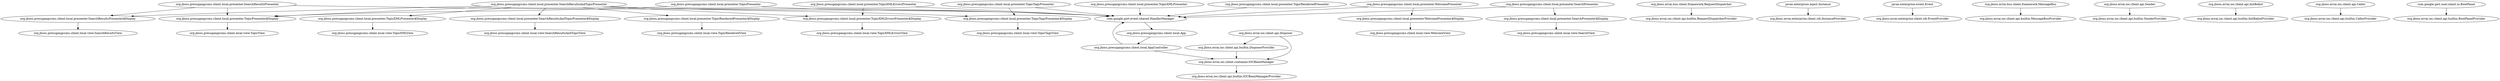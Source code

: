//
// Generated IOC bean dependency graph in GraphViz DOT format.
//

digraph g {
  "org.jboss.pressgangccms.client.local.view.TopicView"
  "org.jboss.pressgangccms.client.local.presenter.TopicPresenter$Display" -> "org.jboss.pressgangccms.client.local.view.TopicView"
  "org.jboss.pressgangccms.client.local.view.SearchResultsView"
  "org.jboss.pressgangccms.client.local.presenter.SearchResultsPresenter$Display" -> "org.jboss.pressgangccms.client.local.view.SearchResultsView"
  "org.jboss.errai.ioc.client.api.builtin.IOCBeanManagerProvider"
  "org.jboss.errai.ioc.client.container.IOCBeanManager" -> "org.jboss.errai.ioc.client.api.builtin.IOCBeanManagerProvider"
  "org.jboss.pressgangccms.client.local.App" -> "org.jboss.pressgangccms.client.local.AppController"
  "com.google.gwt.event.shared.HandlerManager" -> "org.jboss.pressgangccms.client.local.App"
  "org.jboss.pressgangccms.client.local.AppController" -> "org.jboss.errai.ioc.client.container.IOCBeanManager"
  "org.jboss.pressgangccms.client.local.AppController" -> "com.google.gwt.event.shared.HandlerManager"
  "org.jboss.pressgangccms.client.local.presenter.SearchResultsPresenter" -> "org.jboss.pressgangccms.client.local.presenter.TopicPresenter$Display"
  "org.jboss.pressgangccms.client.local.presenter.SearchResultsPresenter" -> "org.jboss.pressgangccms.client.local.presenter.SearchResultsPresenter$Display"
  "org.jboss.pressgangccms.client.local.presenter.SearchResultsPresenter" -> "com.google.gwt.event.shared.HandlerManager"
  "org.jboss.errai.ioc.client.api.builtin.RequestDispatcherProvider"
  "org.jboss.errai.enterprise.client.cdi.InstanceProvider"
  "javax.enterprise.inject.Instance" -> "org.jboss.errai.enterprise.client.cdi.InstanceProvider"
  "org.jboss.errai.enterprise.client.cdi.EventProvider"
  "javax.enterprise.event.Event" -> "org.jboss.errai.enterprise.client.cdi.EventProvider"
  "org.jboss.errai.ioc.client.api.builtin.MessageBusProvider"
  "org.jboss.errai.bus.client.framework.RequestDispatcher" -> "org.jboss.errai.ioc.client.api.builtin.RequestDispatcherProvider"
  "org.jboss.errai.ioc.client.api.builtin.SenderProvider"
  "org.jboss.errai.ioc.client.api.Sender" -> "org.jboss.errai.ioc.client.api.builtin.SenderProvider"
  "org.jboss.pressgangccms.client.local.view.WelcomeView"
  "org.jboss.pressgangccms.client.local.presenter.WelcomePresenter$Display" -> "org.jboss.pressgangccms.client.local.view.WelcomeView"
  "org.jboss.pressgangccms.client.local.presenter.WelcomePresenter" -> "org.jboss.pressgangccms.client.local.presenter.WelcomePresenter$Display"
  "org.jboss.pressgangccms.client.local.presenter.WelcomePresenter" -> "com.google.gwt.event.shared.HandlerManager"
  "org.jboss.pressgangccms.client.local.view.TopicXMLErrorsView"
  "org.jboss.pressgangccms.client.local.presenter.TopicXMLErrorsPresenter$Display" -> "org.jboss.pressgangccms.client.local.view.TopicXMLErrorsView"
  "org.jboss.pressgangccms.client.local.presenter.TopicXMLErrorsPresenter" -> "org.jboss.pressgangccms.client.local.presenter.TopicXMLErrorsPresenter$Display"
  "org.jboss.pressgangccms.client.local.presenter.TopicXMLErrorsPresenter" -> "com.google.gwt.event.shared.HandlerManager"
  "org.jboss.errai.ioc.client.api.builtin.InitBallotProvider"
  "org.jboss.pressgangccms.client.local.presenter.TopicPresenter" -> "org.jboss.pressgangccms.client.local.presenter.TopicPresenter$Display"
  "org.jboss.pressgangccms.client.local.presenter.TopicPresenter" -> "com.google.gwt.event.shared.HandlerManager"
  "org.jboss.errai.ioc.client.api.builtin.CallerProvider"
  "org.jboss.errai.ioc.client.api.builtin.RootPanelProvider"
  "com.google.gwt.user.client.ui.RootPanel" -> "org.jboss.errai.ioc.client.api.builtin.RootPanelProvider"
  "org.jboss.pressgangccms.client.local.view.SearchView"
  "org.jboss.pressgangccms.client.local.presenter.SearchPresenter$Display" -> "org.jboss.pressgangccms.client.local.view.SearchView"
  "org.jboss.pressgangccms.client.local.presenter.SearchPresenter" -> "org.jboss.pressgangccms.client.local.presenter.SearchPresenter$Display"
  "org.jboss.pressgangccms.client.local.presenter.SearchPresenter" -> "com.google.gwt.event.shared.HandlerManager"
  "org.jboss.pressgangccms.client.local.view.TopicTagsView"
  "org.jboss.pressgangccms.client.local.presenter.TopicTagsPresenter$Display" -> "org.jboss.pressgangccms.client.local.view.TopicTagsView"
  "org.jboss.pressgangccms.client.local.presenter.TopicTagsPresenter" -> "org.jboss.pressgangccms.client.local.presenter.TopicTagsPresenter$Display"
  "org.jboss.pressgangccms.client.local.presenter.TopicTagsPresenter" -> "com.google.gwt.event.shared.HandlerManager"
  "org.jboss.pressgangccms.client.local.presenter.TopicRenderedPresenter" -> "com.google.gwt.event.shared.HandlerManager"
  "org.jboss.pressgangccms.client.local.presenter.TopicXMLPresenter" -> "com.google.gwt.event.shared.HandlerManager"
  "org.jboss.errai.ioc.client.api.InitBallot" -> "org.jboss.errai.ioc.client.api.builtin.InitBallotProvider"
  "org.jboss.errai.ioc.client.api.Caller" -> "org.jboss.errai.ioc.client.api.builtin.CallerProvider"
  "org.jboss.errai.bus.client.framework.MessageBus" -> "org.jboss.errai.ioc.client.api.builtin.MessageBusProvider"
  "org.jboss.errai.ioc.client.api.builtin.DisposerProvider" -> "org.jboss.errai.ioc.client.container.IOCBeanManager"
  "org.jboss.errai.ioc.client.api.Disposer" -> "org.jboss.errai.ioc.client.api.builtin.DisposerProvider"
  "org.jboss.errai.ioc.client.api.Disposer" -> "org.jboss.errai.ioc.client.container.IOCBeanManager"
  "org.jboss.pressgangccms.client.local.view.TopicXMLView"
  "org.jboss.pressgangccms.client.local.presenter.TopicXMLPresenter$Display" -> "org.jboss.pressgangccms.client.local.view.TopicXMLView"
  "org.jboss.pressgangccms.client.local.view.SearchResultsAndTopicView"
  "org.jboss.pressgangccms.client.local.presenter.SearchResultsAndTopicPresenter$Display" -> "org.jboss.pressgangccms.client.local.view.SearchResultsAndTopicView"
  "org.jboss.pressgangccms.client.local.view.TopicRenderedView"
  "org.jboss.pressgangccms.client.local.presenter.TopicRenderedPresenter$Display" -> "org.jboss.pressgangccms.client.local.view.TopicRenderedView"
  "org.jboss.pressgangccms.client.local.presenter.SearchResultsAndTopicPresenter" -> "org.jboss.pressgangccms.client.local.presenter.TopicXMLPresenter$Display"
  "org.jboss.pressgangccms.client.local.presenter.SearchResultsAndTopicPresenter" -> "org.jboss.pressgangccms.client.local.presenter.SearchResultsAndTopicPresenter$Display"
  "org.jboss.pressgangccms.client.local.presenter.SearchResultsAndTopicPresenter" -> "org.jboss.pressgangccms.client.local.presenter.TopicPresenter$Display"
  "org.jboss.pressgangccms.client.local.presenter.SearchResultsAndTopicPresenter" -> "org.jboss.pressgangccms.client.local.presenter.TopicRenderedPresenter$Display"
  "org.jboss.pressgangccms.client.local.presenter.SearchResultsAndTopicPresenter" -> "org.jboss.pressgangccms.client.local.presenter.TopicTagsPresenter$Display"
  "org.jboss.pressgangccms.client.local.presenter.SearchResultsAndTopicPresenter" -> "org.jboss.pressgangccms.client.local.presenter.SearchResultsPresenter$Display"
  "org.jboss.pressgangccms.client.local.presenter.SearchResultsAndTopicPresenter" -> "org.jboss.pressgangccms.client.local.presenter.TopicXMLErrorsPresenter$Display"
  "org.jboss.pressgangccms.client.local.presenter.SearchResultsAndTopicPresenter" -> "com.google.gwt.event.shared.HandlerManager"
}